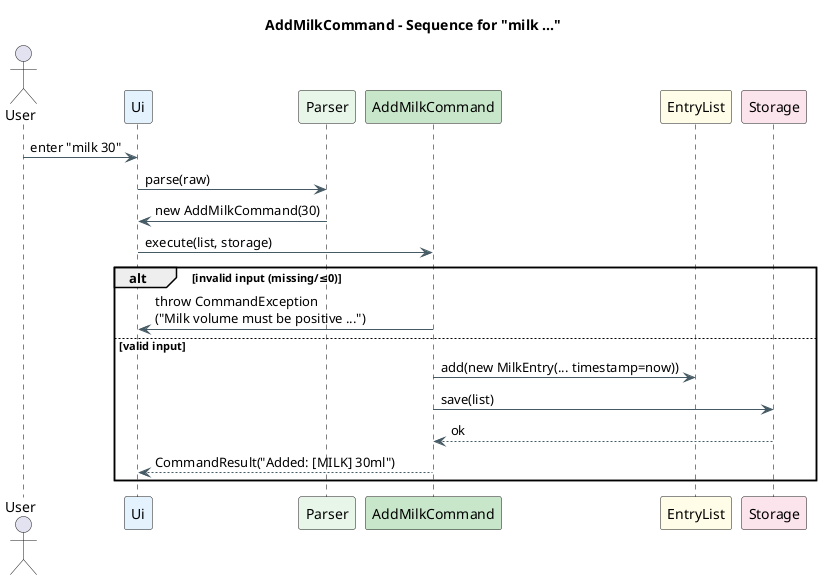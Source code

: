 @startuml
' ===== Sequence: measure waist/70 hips/98 chest/90 thigh/55 arm/30 =====
title AddMilkCommand - Sequence for "milk ..."

skinparam shadowing false
skinparam defaultFontName Arial
skinparam sequence {
  LifeLineBorderColor black
  BoxBorderColor #90A4AE
  BoxBackgroundColor #F5F7FA
  ArrowColor #455A64
  ArrowThickness 1
}

actor User
participant Ui           as UI  #E3F2FD
participant Parser       as PR  #E8F5E9
participant AddMilkCommand as AMC #C8E6C9
participant EntryList    as LIST #FFFDE7
participant Storage      as ST   #FCE4EC

User -> UI : enter "milk 30"
UI -> PR  : parse(raw)
PR -> UI  : new AddMilkCommand(30)
UI -> AMC : execute(list, storage)

alt invalid input (missing/≤0)
  AMC -> UI : throw CommandException\n("Milk volume must be positive ...")
else valid input
  AMC -> LIST : add(new MilkEntry(... timestamp=now))
  AMC -> ST   : save(list)
  ST --> AMC  : ok
  AMC --> UI  : CommandResult("Added: [MILK] 30ml")
end

@enduml